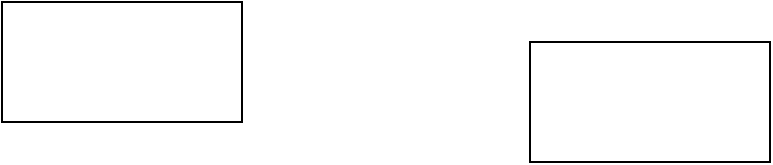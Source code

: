 <mxfile version="21.4.0" type="device">
  <diagram name="nacos-get-config" id="ly_3r1Q-urtraLmIgxGY">
    <mxGraphModel dx="1548" dy="902" grid="1" gridSize="10" guides="1" tooltips="1" connect="1" arrows="1" fold="1" page="1" pageScale="1" pageWidth="827" pageHeight="1169" math="0" shadow="0">
      <root>
        <mxCell id="0" />
        <mxCell id="1" parent="0" />
        <mxCell id="LUGfy6a0fPb_CvlW70HS-1" value="" style="rounded=0;whiteSpace=wrap;html=1;" vertex="1" parent="1">
          <mxGeometry x="90" y="330" width="120" height="60" as="geometry" />
        </mxCell>
        <mxCell id="LUGfy6a0fPb_CvlW70HS-3" value="" style="rounded=0;whiteSpace=wrap;html=1;" vertex="1" parent="1">
          <mxGeometry x="354" y="350" width="120" height="60" as="geometry" />
        </mxCell>
      </root>
    </mxGraphModel>
  </diagram>
</mxfile>
